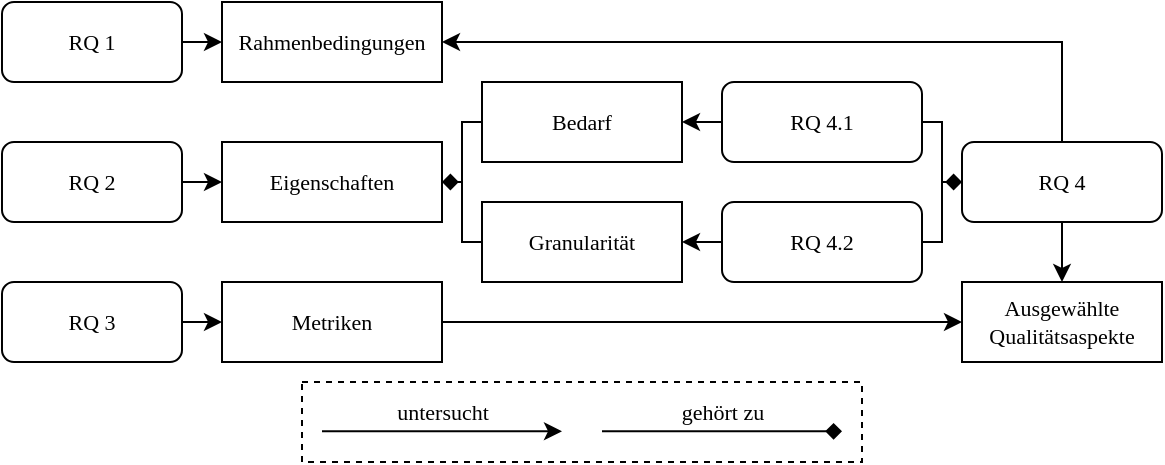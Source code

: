 <mxfile version="15.1.3" type="device"><diagram id="c1yjNEuP7c9W0Adh1RAP" name="Page-1"><mxGraphModel dx="1869" dy="659" grid="1" gridSize="10" guides="1" tooltips="1" connect="1" arrows="1" fold="1" page="1" pageScale="1" pageWidth="1169" pageHeight="827" math="0" shadow="0"><root><mxCell id="0"/><mxCell id="1" parent="0"/><mxCell id="z-BkqeO3EJ-mK9YR24vf-60" style="edgeStyle=orthogonalEdgeStyle;rounded=0;orthogonalLoop=1;jettySize=auto;html=1;exitX=1;exitY=0.5;exitDx=0;exitDy=0;entryX=0.5;entryY=0;entryDx=0;entryDy=0;startArrow=classic;startFill=1;endArrow=none;endFill=0;endSize=6;fontFamily=Times New Roman;fontSize=11;" parent="1" source="z-BkqeO3EJ-mK9YR24vf-61" target="z-BkqeO3EJ-mK9YR24vf-77" edge="1"><mxGeometry relative="1" as="geometry"/></mxCell><mxCell id="z-BkqeO3EJ-mK9YR24vf-61" value="Rahmenbedingungen" style="rounded=0;whiteSpace=wrap;html=1;fontFamily=Times New Roman;fontSize=11;fillColor=none;" parent="1" vertex="1"><mxGeometry x="-1010" y="80" width="110" height="40" as="geometry"/></mxCell><mxCell id="z-BkqeO3EJ-mK9YR24vf-84" style="edgeStyle=orthogonalEdgeStyle;rounded=0;orthogonalLoop=1;jettySize=auto;html=1;exitX=1;exitY=0.5;exitDx=0;exitDy=0;entryX=0;entryY=0.5;entryDx=0;entryDy=0;startArrow=none;startFill=0;endArrow=classic;endFill=1;endSize=6;fontFamily=Times New Roman;fontSize=11;" parent="1" source="z-BkqeO3EJ-mK9YR24vf-63" target="z-BkqeO3EJ-mK9YR24vf-61" edge="1"><mxGeometry relative="1" as="geometry"/></mxCell><mxCell id="z-BkqeO3EJ-mK9YR24vf-63" value="RQ 1" style="rounded=1;whiteSpace=wrap;html=1;fontFamily=Times New Roman;fontSize=11;fillColor=none;" parent="1" vertex="1"><mxGeometry x="-1120" y="80" width="90" height="40" as="geometry"/></mxCell><mxCell id="z-BkqeO3EJ-mK9YR24vf-86" style="edgeStyle=orthogonalEdgeStyle;rounded=0;orthogonalLoop=1;jettySize=auto;html=1;exitX=1;exitY=0.5;exitDx=0;exitDy=0;entryX=0;entryY=0.5;entryDx=0;entryDy=0;startArrow=diamond;startFill=1;endArrow=none;endFill=0;endSize=6;fontFamily=Times New Roman;fontSize=11;" parent="1" source="z-BkqeO3EJ-mK9YR24vf-66" target="z-BkqeO3EJ-mK9YR24vf-79" edge="1"><mxGeometry relative="1" as="geometry"><Array as="points"><mxPoint x="-890" y="170"/><mxPoint x="-890" y="140"/></Array></mxGeometry></mxCell><mxCell id="z-BkqeO3EJ-mK9YR24vf-87" style="edgeStyle=orthogonalEdgeStyle;rounded=0;orthogonalLoop=1;jettySize=auto;html=1;exitX=1;exitY=0.5;exitDx=0;exitDy=0;entryX=0;entryY=0.5;entryDx=0;entryDy=0;startArrow=none;startFill=0;endArrow=none;endFill=0;endSize=6;fontFamily=Times New Roman;fontSize=11;" parent="1" source="z-BkqeO3EJ-mK9YR24vf-66" target="z-BkqeO3EJ-mK9YR24vf-81" edge="1"><mxGeometry relative="1" as="geometry"><Array as="points"><mxPoint x="-890" y="170"/><mxPoint x="-890" y="200"/></Array></mxGeometry></mxCell><mxCell id="z-BkqeO3EJ-mK9YR24vf-66" value="Eigenschaften" style="rounded=0;whiteSpace=wrap;html=1;fontFamily=Times New Roman;fontSize=11;fillColor=none;" parent="1" vertex="1"><mxGeometry x="-1010" y="150" width="110" height="40" as="geometry"/></mxCell><mxCell id="z-BkqeO3EJ-mK9YR24vf-67" style="edgeStyle=orthogonalEdgeStyle;rounded=0;orthogonalLoop=1;jettySize=auto;html=1;exitX=1;exitY=0.5;exitDx=0;exitDy=0;entryX=0;entryY=0.5;entryDx=0;entryDy=0;startArrow=none;startFill=0;endArrow=classic;endFill=1;endSize=6;fontFamily=Times New Roman;fontSize=11;" parent="1" source="z-BkqeO3EJ-mK9YR24vf-68" target="z-BkqeO3EJ-mK9YR24vf-66" edge="1"><mxGeometry relative="1" as="geometry"/></mxCell><mxCell id="z-BkqeO3EJ-mK9YR24vf-68" value="RQ 2" style="rounded=1;whiteSpace=wrap;html=1;fontFamily=Times New Roman;fontSize=11;fillColor=none;" parent="1" vertex="1"><mxGeometry x="-1120" y="150" width="90" height="40" as="geometry"/></mxCell><mxCell id="z-BkqeO3EJ-mK9YR24vf-91" style="edgeStyle=orthogonalEdgeStyle;rounded=0;orthogonalLoop=1;jettySize=auto;html=1;exitX=1;exitY=0.5;exitDx=0;exitDy=0;entryX=0;entryY=0.5;entryDx=0;entryDy=0;startArrow=none;startFill=0;endArrow=classic;endFill=1;endSize=6;fontFamily=Times New Roman;fontSize=11;" parent="1" source="z-BkqeO3EJ-mK9YR24vf-70" target="z-BkqeO3EJ-mK9YR24vf-73" edge="1"><mxGeometry relative="1" as="geometry"/></mxCell><mxCell id="z-BkqeO3EJ-mK9YR24vf-70" value="Metriken" style="rounded=0;whiteSpace=wrap;html=1;fontFamily=Times New Roman;fontSize=11;fillColor=none;" parent="1" vertex="1"><mxGeometry x="-1010" y="220" width="110" height="40" as="geometry"/></mxCell><mxCell id="z-BkqeO3EJ-mK9YR24vf-71" style="edgeStyle=orthogonalEdgeStyle;rounded=0;orthogonalLoop=1;jettySize=auto;html=1;exitX=1;exitY=0.5;exitDx=0;exitDy=0;entryX=0;entryY=0.5;entryDx=0;entryDy=0;endArrow=classic;endFill=1;fontFamily=Times New Roman;fontSize=11;" parent="1" source="z-BkqeO3EJ-mK9YR24vf-72" target="z-BkqeO3EJ-mK9YR24vf-70" edge="1"><mxGeometry relative="1" as="geometry"/></mxCell><mxCell id="z-BkqeO3EJ-mK9YR24vf-72" value="RQ 3" style="rounded=1;whiteSpace=wrap;html=1;fontFamily=Times New Roman;fontSize=11;fillColor=none;" parent="1" vertex="1"><mxGeometry x="-1120" y="220" width="90" height="40" as="geometry"/></mxCell><mxCell id="z-BkqeO3EJ-mK9YR24vf-73" value="Ausgewählte&lt;br&gt;Qualitätsaspekte" style="rounded=0;whiteSpace=wrap;html=1;fontFamily=Times New Roman;fontSize=11;fillColor=none;" parent="1" vertex="1"><mxGeometry x="-640" y="220" width="100" height="40" as="geometry"/></mxCell><mxCell id="z-BkqeO3EJ-mK9YR24vf-74" style="edgeStyle=orthogonalEdgeStyle;rounded=0;orthogonalLoop=1;jettySize=auto;html=1;exitX=0.5;exitY=1;exitDx=0;exitDy=0;entryX=0.5;entryY=0;entryDx=0;entryDy=0;startArrow=none;startFill=0;endArrow=classic;endFill=1;endSize=6;fontFamily=Times New Roman;fontSize=11;" parent="1" source="z-BkqeO3EJ-mK9YR24vf-77" target="z-BkqeO3EJ-mK9YR24vf-73" edge="1"><mxGeometry relative="1" as="geometry"/></mxCell><mxCell id="z-BkqeO3EJ-mK9YR24vf-77" value="RQ 4" style="rounded=1;whiteSpace=wrap;html=1;fontFamily=Times New Roman;fontSize=11;fillColor=none;" parent="1" vertex="1"><mxGeometry x="-640" y="150" width="100" height="40" as="geometry"/></mxCell><mxCell id="z-BkqeO3EJ-mK9YR24vf-88" style="edgeStyle=orthogonalEdgeStyle;rounded=0;orthogonalLoop=1;jettySize=auto;html=1;exitX=1;exitY=0.5;exitDx=0;exitDy=0;entryX=0;entryY=0.5;entryDx=0;entryDy=0;startArrow=classic;startFill=1;endArrow=none;endFill=0;endSize=6;fontFamily=Times New Roman;fontSize=11;" parent="1" source="z-BkqeO3EJ-mK9YR24vf-79" target="z-BkqeO3EJ-mK9YR24vf-82" edge="1"><mxGeometry relative="1" as="geometry"/></mxCell><mxCell id="z-BkqeO3EJ-mK9YR24vf-79" value="Bedarf" style="rounded=0;whiteSpace=wrap;html=1;fontFamily=Times New Roman;fontSize=11;fillColor=none;" parent="1" vertex="1"><mxGeometry x="-880" y="120" width="100" height="40" as="geometry"/></mxCell><mxCell id="z-BkqeO3EJ-mK9YR24vf-89" style="edgeStyle=orthogonalEdgeStyle;rounded=0;orthogonalLoop=1;jettySize=auto;html=1;exitX=1;exitY=0.5;exitDx=0;exitDy=0;entryX=0;entryY=0.5;entryDx=0;entryDy=0;startArrow=classic;startFill=1;endArrow=none;endFill=0;endSize=6;fontFamily=Times New Roman;fontSize=11;" parent="1" source="z-BkqeO3EJ-mK9YR24vf-81" target="z-BkqeO3EJ-mK9YR24vf-83" edge="1"><mxGeometry relative="1" as="geometry"/></mxCell><mxCell id="z-BkqeO3EJ-mK9YR24vf-81" value="Granularität" style="rounded=0;whiteSpace=wrap;html=1;fontFamily=Times New Roman;fontSize=11;fillColor=none;" parent="1" vertex="1"><mxGeometry x="-880" y="180" width="100" height="40" as="geometry"/></mxCell><mxCell id="z-BkqeO3EJ-mK9YR24vf-92" style="edgeStyle=orthogonalEdgeStyle;rounded=0;orthogonalLoop=1;jettySize=auto;html=1;exitX=1;exitY=0.5;exitDx=0;exitDy=0;entryX=0;entryY=0.5;entryDx=0;entryDy=0;startArrow=none;startFill=0;endArrow=none;endFill=0;endSize=6;fontFamily=Times New Roman;fontSize=11;" parent="1" source="z-BkqeO3EJ-mK9YR24vf-82" target="z-BkqeO3EJ-mK9YR24vf-77" edge="1"><mxGeometry relative="1" as="geometry"><Array as="points"><mxPoint x="-650" y="140"/><mxPoint x="-650" y="170"/></Array></mxGeometry></mxCell><mxCell id="z-BkqeO3EJ-mK9YR24vf-82" value="RQ 4.1" style="rounded=1;whiteSpace=wrap;html=1;fontFamily=Times New Roman;fontSize=11;fillColor=none;" parent="1" vertex="1"><mxGeometry x="-760" y="120" width="100" height="40" as="geometry"/></mxCell><mxCell id="z-BkqeO3EJ-mK9YR24vf-93" style="edgeStyle=orthogonalEdgeStyle;rounded=0;orthogonalLoop=1;jettySize=auto;html=1;exitX=1;exitY=0.5;exitDx=0;exitDy=0;entryX=0;entryY=0.5;entryDx=0;entryDy=0;startArrow=none;startFill=0;endArrow=diamond;endFill=1;endSize=6;fontFamily=Times New Roman;fontSize=11;" parent="1" source="z-BkqeO3EJ-mK9YR24vf-83" target="z-BkqeO3EJ-mK9YR24vf-77" edge="1"><mxGeometry relative="1" as="geometry"><Array as="points"><mxPoint x="-650" y="200"/><mxPoint x="-650" y="170"/></Array></mxGeometry></mxCell><mxCell id="z-BkqeO3EJ-mK9YR24vf-83" value="RQ 4.2" style="rounded=1;whiteSpace=wrap;html=1;fontFamily=Times New Roman;fontSize=11;fillColor=none;" parent="1" vertex="1"><mxGeometry x="-760" y="180" width="100" height="40" as="geometry"/></mxCell><mxCell id="z-BkqeO3EJ-mK9YR24vf-122" value="" style="group;fontSize=11;" parent="1" vertex="1" connectable="0"><mxGeometry x="-970" y="270" width="280" height="40" as="geometry"/></mxCell><mxCell id="z-BkqeO3EJ-mK9YR24vf-109" value="" style="rounded=0;whiteSpace=wrap;html=1;dashed=1;fontFamily=Times New Roman;fillColor=none;fontSize=11;" parent="z-BkqeO3EJ-mK9YR24vf-122" vertex="1"><mxGeometry width="280" height="40" as="geometry"/></mxCell><mxCell id="z-BkqeO3EJ-mK9YR24vf-118" style="edgeStyle=orthogonalEdgeStyle;rounded=0;orthogonalLoop=1;jettySize=auto;html=1;endArrow=classic;endFill=1;fontFamily=Times New Roman;fontSize=11;" parent="z-BkqeO3EJ-mK9YR24vf-122" edge="1"><mxGeometry x="20" y="994.657" as="geometry"><mxPoint x="10" y="24.657" as="sourcePoint"/><mxPoint x="130" y="24.657" as="targetPoint"/></mxGeometry></mxCell><mxCell id="z-BkqeO3EJ-mK9YR24vf-119" value="untersucht" style="edgeLabel;html=1;align=center;verticalAlign=middle;resizable=0;points=[];fontFamily=Times New Roman;fontSize=11;labelBackgroundColor=none;" parent="z-BkqeO3EJ-mK9YR24vf-118" vertex="1" connectable="0"><mxGeometry x="0.28" relative="1" as="geometry"><mxPoint x="-17" y="-10" as="offset"/></mxGeometry></mxCell><mxCell id="z-BkqeO3EJ-mK9YR24vf-116" style="edgeStyle=orthogonalEdgeStyle;rounded=0;orthogonalLoop=1;jettySize=auto;html=1;endArrow=diamond;endFill=1;fontFamily=Times New Roman;fontSize=11;" parent="z-BkqeO3EJ-mK9YR24vf-122" edge="1"><mxGeometry x="-150" y="24.657" as="geometry"><mxPoint x="150" y="24.657" as="sourcePoint"/><mxPoint x="270" y="24.657" as="targetPoint"/></mxGeometry></mxCell><mxCell id="z-BkqeO3EJ-mK9YR24vf-117" value="gehört zu" style="edgeLabel;html=1;align=center;verticalAlign=middle;resizable=0;points=[];fontFamily=Times New Roman;fontSize=11;labelBackgroundColor=none;" parent="z-BkqeO3EJ-mK9YR24vf-116" vertex="1" connectable="0"><mxGeometry x="0.28" relative="1" as="geometry"><mxPoint x="-17" y="-10" as="offset"/></mxGeometry></mxCell></root></mxGraphModel></diagram></mxfile>